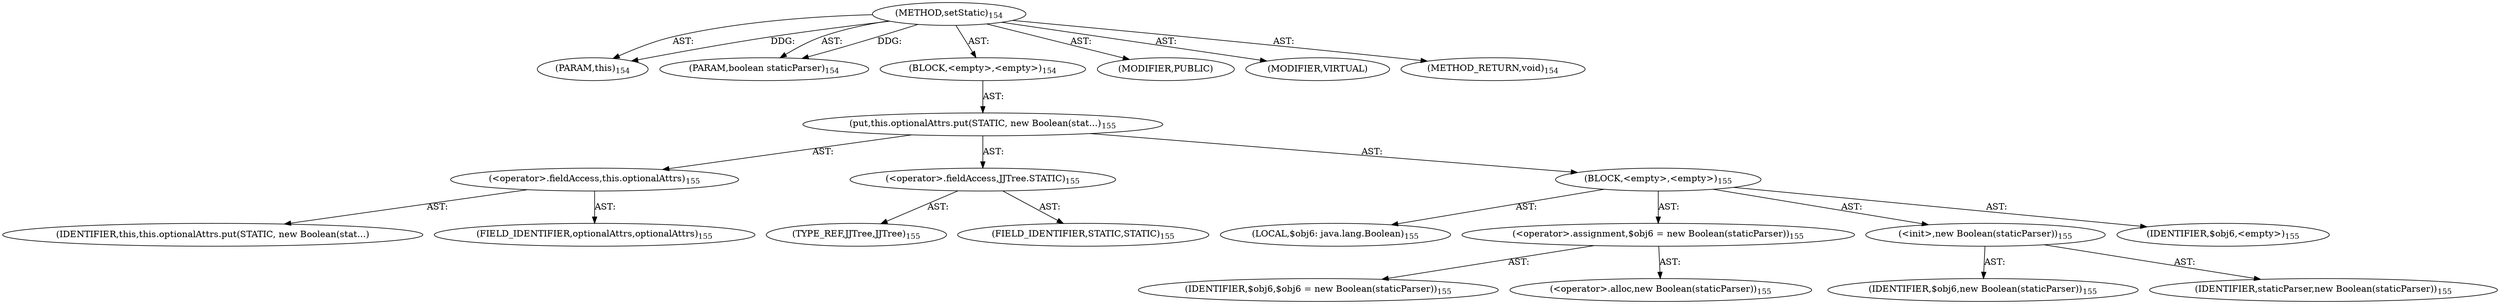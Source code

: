 digraph "setStatic" {  
"111669149702" [label = <(METHOD,setStatic)<SUB>154</SUB>> ]
"115964117013" [label = <(PARAM,this)<SUB>154</SUB>> ]
"115964117014" [label = <(PARAM,boolean staticParser)<SUB>154</SUB>> ]
"25769803788" [label = <(BLOCK,&lt;empty&gt;,&lt;empty&gt;)<SUB>154</SUB>> ]
"30064771108" [label = <(put,this.optionalAttrs.put(STATIC, new Boolean(stat...)<SUB>155</SUB>> ]
"30064771109" [label = <(&lt;operator&gt;.fieldAccess,this.optionalAttrs)<SUB>155</SUB>> ]
"68719476784" [label = <(IDENTIFIER,this,this.optionalAttrs.put(STATIC, new Boolean(stat...)> ]
"55834574860" [label = <(FIELD_IDENTIFIER,optionalAttrs,optionalAttrs)<SUB>155</SUB>> ]
"30064771110" [label = <(&lt;operator&gt;.fieldAccess,JJTree.STATIC)<SUB>155</SUB>> ]
"180388626438" [label = <(TYPE_REF,JJTree,JJTree)<SUB>155</SUB>> ]
"55834574861" [label = <(FIELD_IDENTIFIER,STATIC,STATIC)<SUB>155</SUB>> ]
"25769803789" [label = <(BLOCK,&lt;empty&gt;,&lt;empty&gt;)<SUB>155</SUB>> ]
"94489280518" [label = <(LOCAL,$obj6: java.lang.Boolean)<SUB>155</SUB>> ]
"30064771111" [label = <(&lt;operator&gt;.assignment,$obj6 = new Boolean(staticParser))<SUB>155</SUB>> ]
"68719476785" [label = <(IDENTIFIER,$obj6,$obj6 = new Boolean(staticParser))<SUB>155</SUB>> ]
"30064771112" [label = <(&lt;operator&gt;.alloc,new Boolean(staticParser))<SUB>155</SUB>> ]
"30064771113" [label = <(&lt;init&gt;,new Boolean(staticParser))<SUB>155</SUB>> ]
"68719476786" [label = <(IDENTIFIER,$obj6,new Boolean(staticParser))<SUB>155</SUB>> ]
"68719476787" [label = <(IDENTIFIER,staticParser,new Boolean(staticParser))<SUB>155</SUB>> ]
"68719476788" [label = <(IDENTIFIER,$obj6,&lt;empty&gt;)<SUB>155</SUB>> ]
"133143986220" [label = <(MODIFIER,PUBLIC)> ]
"133143986221" [label = <(MODIFIER,VIRTUAL)> ]
"128849018886" [label = <(METHOD_RETURN,void)<SUB>154</SUB>> ]
  "111669149702" -> "115964117013"  [ label = "AST: "] 
  "111669149702" -> "115964117014"  [ label = "AST: "] 
  "111669149702" -> "25769803788"  [ label = "AST: "] 
  "111669149702" -> "133143986220"  [ label = "AST: "] 
  "111669149702" -> "133143986221"  [ label = "AST: "] 
  "111669149702" -> "128849018886"  [ label = "AST: "] 
  "25769803788" -> "30064771108"  [ label = "AST: "] 
  "30064771108" -> "30064771109"  [ label = "AST: "] 
  "30064771108" -> "30064771110"  [ label = "AST: "] 
  "30064771108" -> "25769803789"  [ label = "AST: "] 
  "30064771109" -> "68719476784"  [ label = "AST: "] 
  "30064771109" -> "55834574860"  [ label = "AST: "] 
  "30064771110" -> "180388626438"  [ label = "AST: "] 
  "30064771110" -> "55834574861"  [ label = "AST: "] 
  "25769803789" -> "94489280518"  [ label = "AST: "] 
  "25769803789" -> "30064771111"  [ label = "AST: "] 
  "25769803789" -> "30064771113"  [ label = "AST: "] 
  "25769803789" -> "68719476788"  [ label = "AST: "] 
  "30064771111" -> "68719476785"  [ label = "AST: "] 
  "30064771111" -> "30064771112"  [ label = "AST: "] 
  "30064771113" -> "68719476786"  [ label = "AST: "] 
  "30064771113" -> "68719476787"  [ label = "AST: "] 
  "111669149702" -> "115964117013"  [ label = "DDG: "] 
  "111669149702" -> "115964117014"  [ label = "DDG: "] 
}
